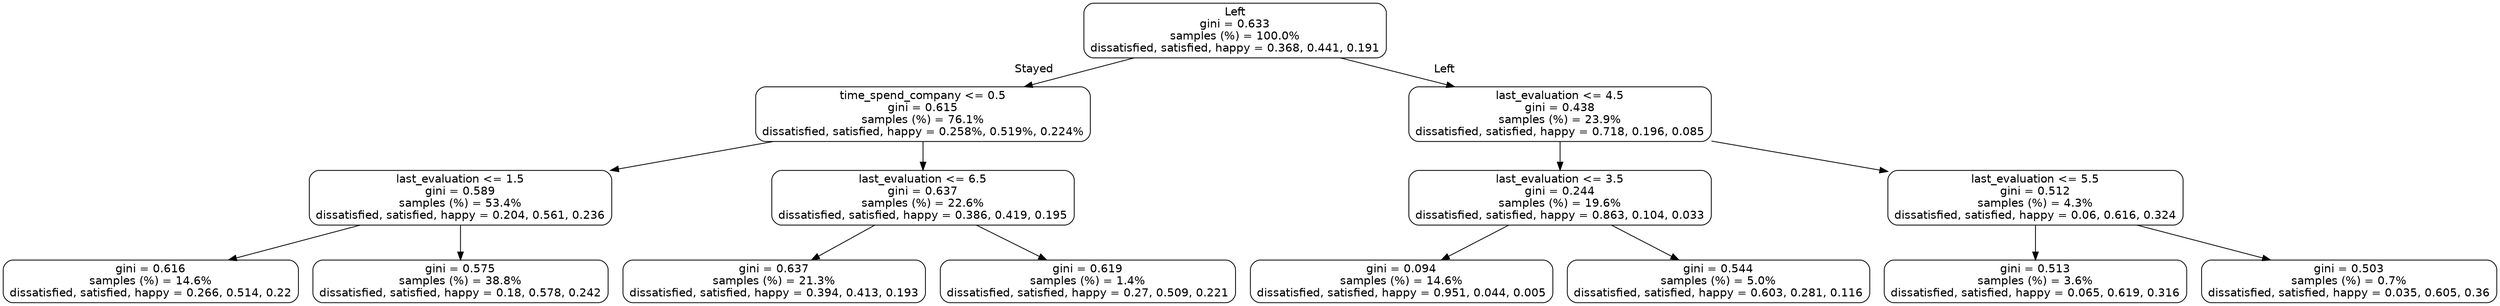 digraph Tree {
node [shape=box, style="rounded", color="black", fontname=helvetica] ;
graph [ranksep=equally, splines=polyline] ;
edge [fontname=helvetica] ;
0 [label="Left\ngini = 0.633\nsamples (%) = 100.0%\ndissatisfied, satisfied, happy = 0.368, 0.441, 0.191"] ;
1 [label="time_spend_company <= 0.5\ngini = 0.615\nsamples (%) = 76.1%\ndissatisfied, satisfied, happy = 0.258%, 0.519%, 0.224%"] ;
0 -> 1 [labeldistance=2.5, labelangle=45, headlabel="Stayed"] ;
2 [label="last_evaluation <= 1.5\ngini = 0.589\nsamples (%) = 53.4%\ndissatisfied, satisfied, happy = 0.204, 0.561, 0.236"] ;
1 -> 2 ;
3 [label="gini = 0.616\nsamples (%) = 14.6%\ndissatisfied, satisfied, happy = 0.266, 0.514, 0.22"] ;
2 -> 3 ;
4 [label="gini = 0.575\nsamples (%) = 38.8%\ndissatisfied, satisfied, happy = 0.18, 0.578, 0.242"] ;
2 -> 4 ;
5 [label="last_evaluation <= 6.5\ngini = 0.637\nsamples (%) = 22.6%\ndissatisfied, satisfied, happy = 0.386, 0.419, 0.195"] ;
1 -> 5 ;
6 [label="gini = 0.637\nsamples (%) = 21.3%\ndissatisfied, satisfied, happy = 0.394, 0.413, 0.193"] ;
5 -> 6 ;
7 [label="gini = 0.619\nsamples (%) = 1.4%\ndissatisfied, satisfied, happy = 0.27, 0.509, 0.221"] ;
5 -> 7 ;
8 [label="last_evaluation <= 4.5\ngini = 0.438\nsamples (%) = 23.9%\ndissatisfied, satisfied, happy = 0.718, 0.196, 0.085"] ;
0 -> 8 [labeldistance=2.5, labelangle=-45, headlabel="Left"] ;
9 [label="last_evaluation <= 3.5\ngini = 0.244\nsamples (%) = 19.6%\ndissatisfied, satisfied, happy = 0.863, 0.104, 0.033"] ;
8 -> 9 ;
10 [label="gini = 0.094\nsamples (%) = 14.6%\ndissatisfied, satisfied, happy = 0.951, 0.044, 0.005"] ;
9 -> 10 ;
11 [label="gini = 0.544\nsamples (%) = 5.0%\ndissatisfied, satisfied, happy = 0.603, 0.281, 0.116"] ;
9 -> 11 ;
12 [label="last_evaluation <= 5.5\ngini = 0.512\nsamples (%) = 4.3%\ndissatisfied, satisfied, happy = 0.06, 0.616, 0.324"] ;
8 -> 12 ;
13 [label="gini = 0.513\nsamples (%) = 3.6%\ndissatisfied, satisfied, happy = 0.065, 0.619, 0.316"] ;
12 -> 13 ;
14 [label="gini = 0.503\nsamples (%) = 0.7%\ndissatisfied, satisfied, happy = 0.035, 0.605, 0.36"] ;
12 -> 14 ;
{rank=same ; 0} ;
{rank=same ; 1; 8} ;
{rank=same ; 2; 5; 9; 12} ;
{rank=same ; 3; 4; 6; 7; 10; 11; 13; 14} ;
}
